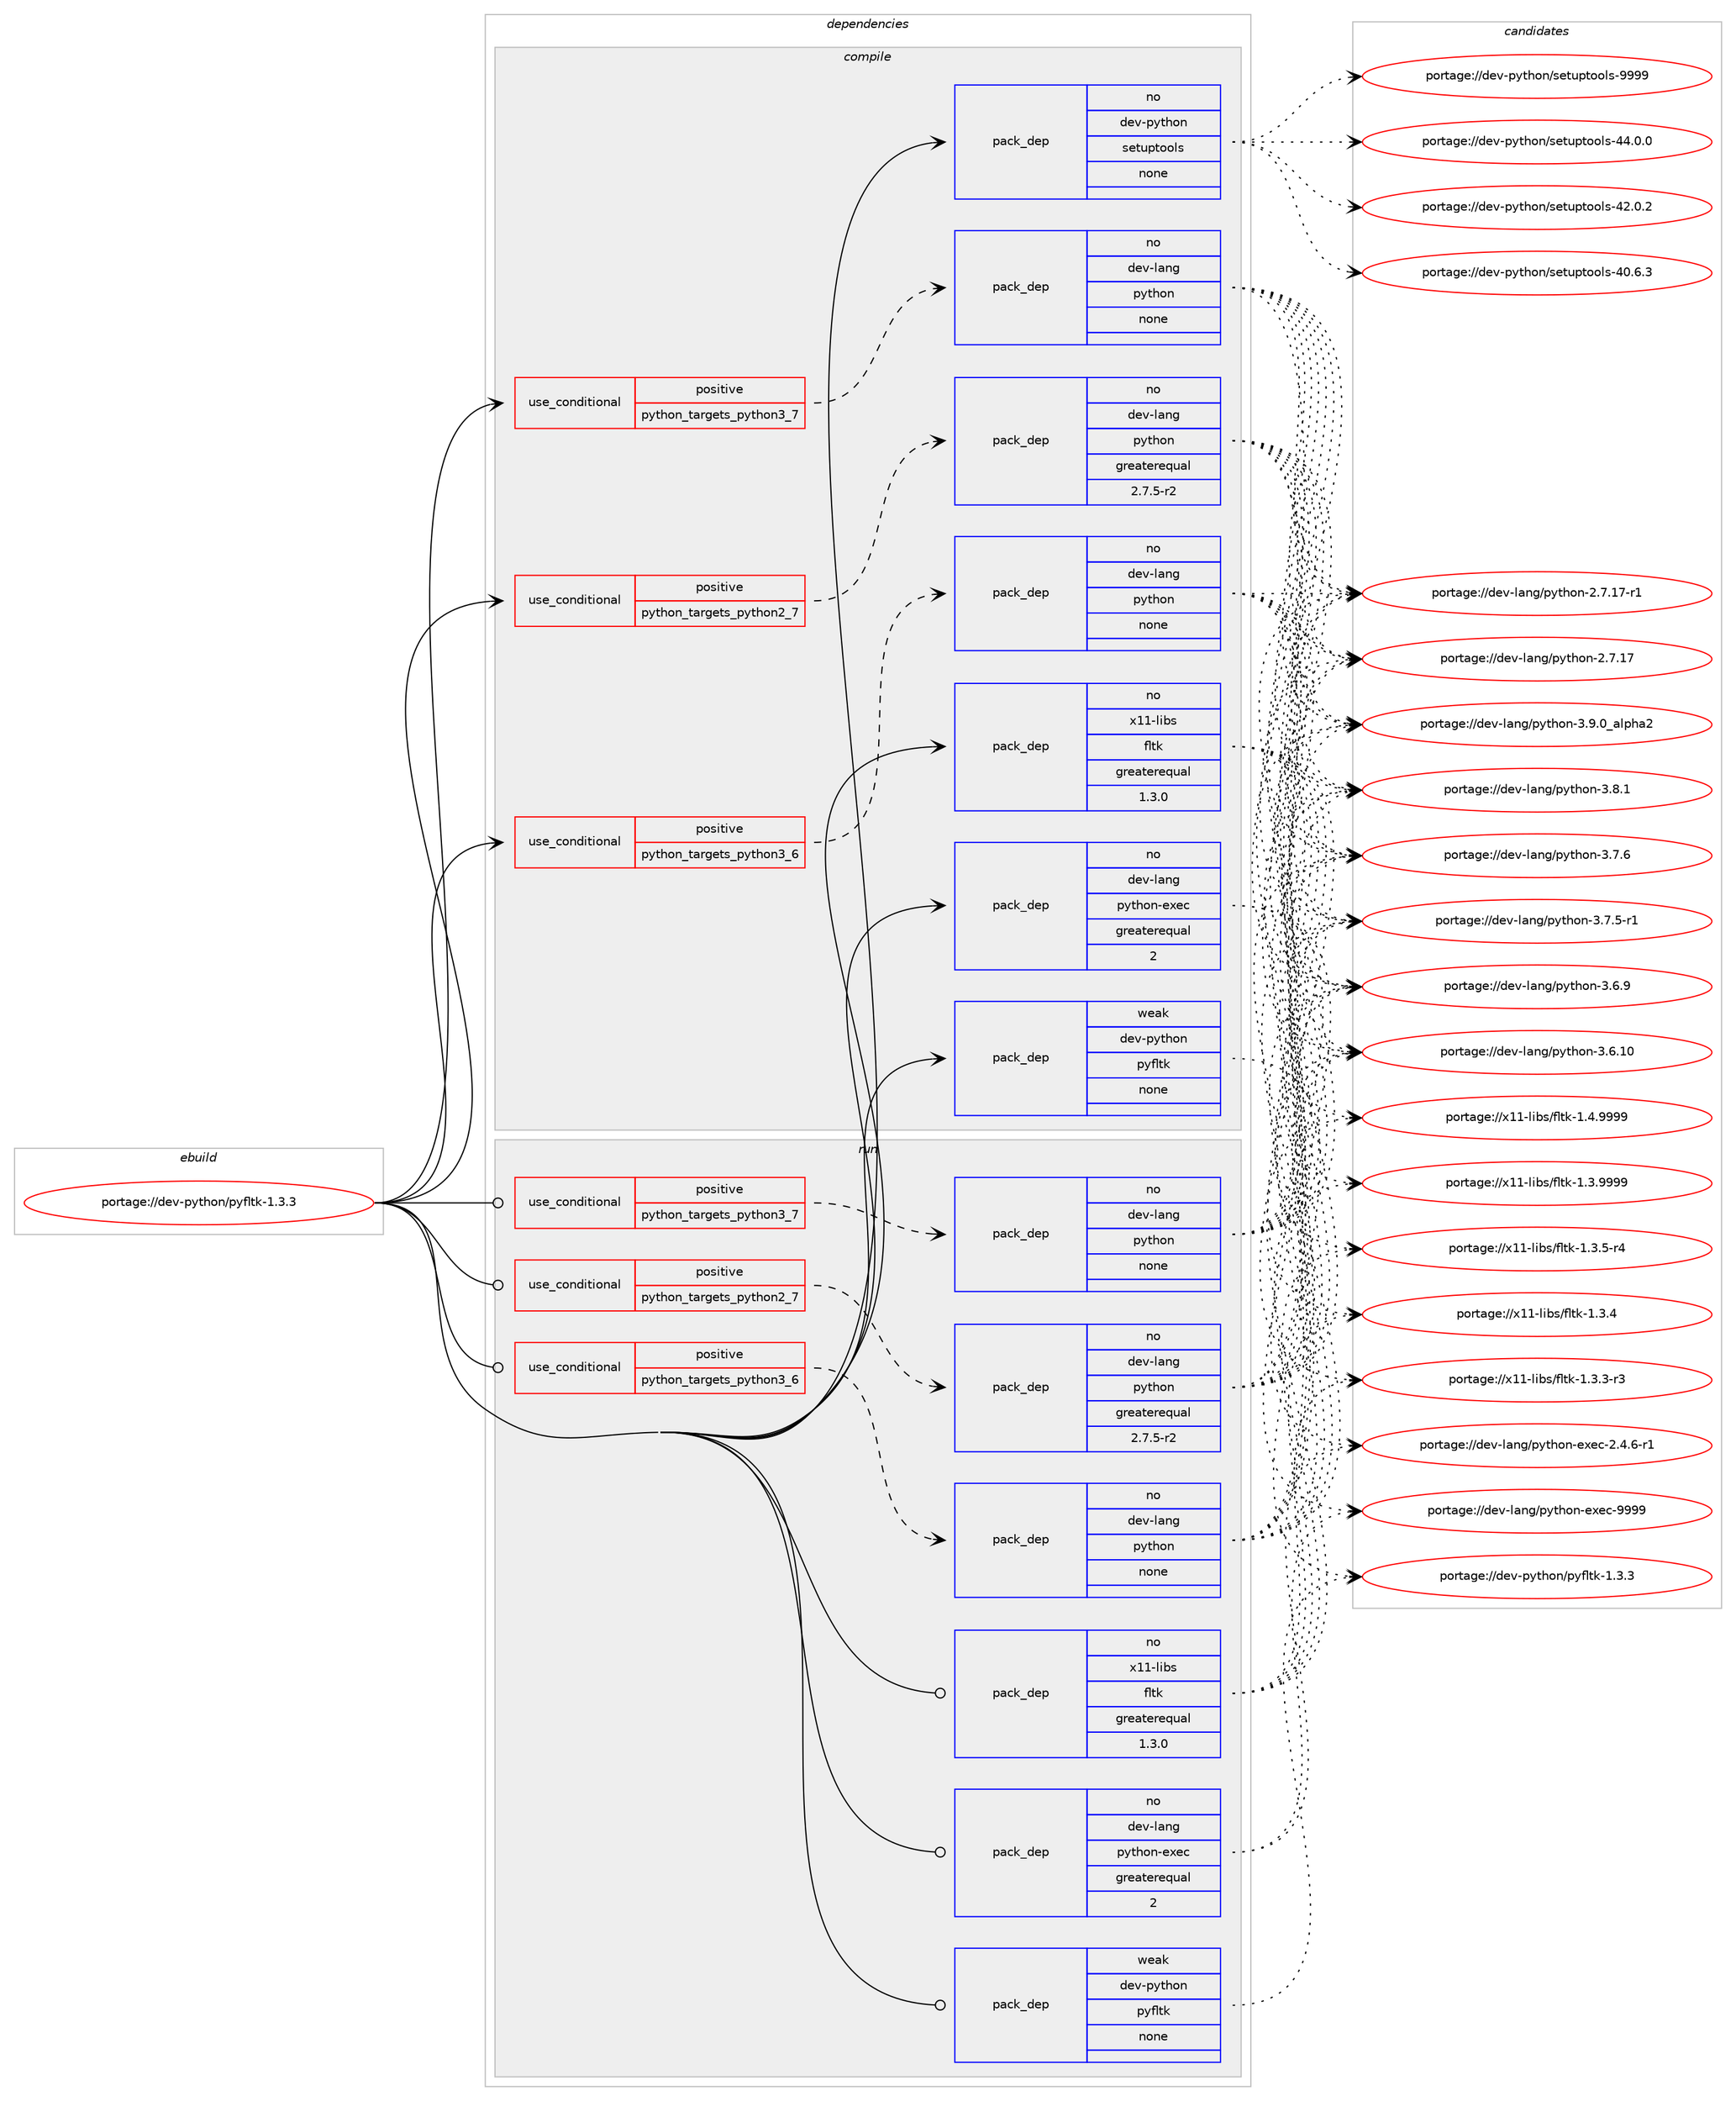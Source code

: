 digraph prolog {

# *************
# Graph options
# *************

newrank=true;
concentrate=true;
compound=true;
graph [rankdir=LR,fontname=Helvetica,fontsize=10,ranksep=1.5];#, ranksep=2.5, nodesep=0.2];
edge  [arrowhead=vee];
node  [fontname=Helvetica,fontsize=10];

# **********
# The ebuild
# **********

subgraph cluster_leftcol {
color=gray;
rank=same;
label=<<i>ebuild</i>>;
id [label="portage://dev-python/pyfltk-1.3.3", color=red, width=4, href="../dev-python/pyfltk-1.3.3.svg"];
}

# ****************
# The dependencies
# ****************

subgraph cluster_midcol {
color=gray;
label=<<i>dependencies</i>>;
subgraph cluster_compile {
fillcolor="#eeeeee";
style=filled;
label=<<i>compile</i>>;
subgraph cond109527 {
dependency438342 [label=<<TABLE BORDER="0" CELLBORDER="1" CELLSPACING="0" CELLPADDING="4"><TR><TD ROWSPAN="3" CELLPADDING="10">use_conditional</TD></TR><TR><TD>positive</TD></TR><TR><TD>python_targets_python2_7</TD></TR></TABLE>>, shape=none, color=red];
subgraph pack323877 {
dependency438343 [label=<<TABLE BORDER="0" CELLBORDER="1" CELLSPACING="0" CELLPADDING="4" WIDTH="220"><TR><TD ROWSPAN="6" CELLPADDING="30">pack_dep</TD></TR><TR><TD WIDTH="110">no</TD></TR><TR><TD>dev-lang</TD></TR><TR><TD>python</TD></TR><TR><TD>greaterequal</TD></TR><TR><TD>2.7.5-r2</TD></TR></TABLE>>, shape=none, color=blue];
}
dependency438342:e -> dependency438343:w [weight=20,style="dashed",arrowhead="vee"];
}
id:e -> dependency438342:w [weight=20,style="solid",arrowhead="vee"];
subgraph cond109528 {
dependency438344 [label=<<TABLE BORDER="0" CELLBORDER="1" CELLSPACING="0" CELLPADDING="4"><TR><TD ROWSPAN="3" CELLPADDING="10">use_conditional</TD></TR><TR><TD>positive</TD></TR><TR><TD>python_targets_python3_6</TD></TR></TABLE>>, shape=none, color=red];
subgraph pack323878 {
dependency438345 [label=<<TABLE BORDER="0" CELLBORDER="1" CELLSPACING="0" CELLPADDING="4" WIDTH="220"><TR><TD ROWSPAN="6" CELLPADDING="30">pack_dep</TD></TR><TR><TD WIDTH="110">no</TD></TR><TR><TD>dev-lang</TD></TR><TR><TD>python</TD></TR><TR><TD>none</TD></TR><TR><TD></TD></TR></TABLE>>, shape=none, color=blue];
}
dependency438344:e -> dependency438345:w [weight=20,style="dashed",arrowhead="vee"];
}
id:e -> dependency438344:w [weight=20,style="solid",arrowhead="vee"];
subgraph cond109529 {
dependency438346 [label=<<TABLE BORDER="0" CELLBORDER="1" CELLSPACING="0" CELLPADDING="4"><TR><TD ROWSPAN="3" CELLPADDING="10">use_conditional</TD></TR><TR><TD>positive</TD></TR><TR><TD>python_targets_python3_7</TD></TR></TABLE>>, shape=none, color=red];
subgraph pack323879 {
dependency438347 [label=<<TABLE BORDER="0" CELLBORDER="1" CELLSPACING="0" CELLPADDING="4" WIDTH="220"><TR><TD ROWSPAN="6" CELLPADDING="30">pack_dep</TD></TR><TR><TD WIDTH="110">no</TD></TR><TR><TD>dev-lang</TD></TR><TR><TD>python</TD></TR><TR><TD>none</TD></TR><TR><TD></TD></TR></TABLE>>, shape=none, color=blue];
}
dependency438346:e -> dependency438347:w [weight=20,style="dashed",arrowhead="vee"];
}
id:e -> dependency438346:w [weight=20,style="solid",arrowhead="vee"];
subgraph pack323880 {
dependency438348 [label=<<TABLE BORDER="0" CELLBORDER="1" CELLSPACING="0" CELLPADDING="4" WIDTH="220"><TR><TD ROWSPAN="6" CELLPADDING="30">pack_dep</TD></TR><TR><TD WIDTH="110">no</TD></TR><TR><TD>dev-lang</TD></TR><TR><TD>python-exec</TD></TR><TR><TD>greaterequal</TD></TR><TR><TD>2</TD></TR></TABLE>>, shape=none, color=blue];
}
id:e -> dependency438348:w [weight=20,style="solid",arrowhead="vee"];
subgraph pack323881 {
dependency438349 [label=<<TABLE BORDER="0" CELLBORDER="1" CELLSPACING="0" CELLPADDING="4" WIDTH="220"><TR><TD ROWSPAN="6" CELLPADDING="30">pack_dep</TD></TR><TR><TD WIDTH="110">no</TD></TR><TR><TD>dev-python</TD></TR><TR><TD>setuptools</TD></TR><TR><TD>none</TD></TR><TR><TD></TD></TR></TABLE>>, shape=none, color=blue];
}
id:e -> dependency438349:w [weight=20,style="solid",arrowhead="vee"];
subgraph pack323882 {
dependency438350 [label=<<TABLE BORDER="0" CELLBORDER="1" CELLSPACING="0" CELLPADDING="4" WIDTH="220"><TR><TD ROWSPAN="6" CELLPADDING="30">pack_dep</TD></TR><TR><TD WIDTH="110">no</TD></TR><TR><TD>x11-libs</TD></TR><TR><TD>fltk</TD></TR><TR><TD>greaterequal</TD></TR><TR><TD>1.3.0</TD></TR></TABLE>>, shape=none, color=blue];
}
id:e -> dependency438350:w [weight=20,style="solid",arrowhead="vee"];
subgraph pack323883 {
dependency438351 [label=<<TABLE BORDER="0" CELLBORDER="1" CELLSPACING="0" CELLPADDING="4" WIDTH="220"><TR><TD ROWSPAN="6" CELLPADDING="30">pack_dep</TD></TR><TR><TD WIDTH="110">weak</TD></TR><TR><TD>dev-python</TD></TR><TR><TD>pyfltk</TD></TR><TR><TD>none</TD></TR><TR><TD></TD></TR></TABLE>>, shape=none, color=blue];
}
id:e -> dependency438351:w [weight=20,style="solid",arrowhead="vee"];
}
subgraph cluster_compileandrun {
fillcolor="#eeeeee";
style=filled;
label=<<i>compile and run</i>>;
}
subgraph cluster_run {
fillcolor="#eeeeee";
style=filled;
label=<<i>run</i>>;
subgraph cond109530 {
dependency438352 [label=<<TABLE BORDER="0" CELLBORDER="1" CELLSPACING="0" CELLPADDING="4"><TR><TD ROWSPAN="3" CELLPADDING="10">use_conditional</TD></TR><TR><TD>positive</TD></TR><TR><TD>python_targets_python2_7</TD></TR></TABLE>>, shape=none, color=red];
subgraph pack323884 {
dependency438353 [label=<<TABLE BORDER="0" CELLBORDER="1" CELLSPACING="0" CELLPADDING="4" WIDTH="220"><TR><TD ROWSPAN="6" CELLPADDING="30">pack_dep</TD></TR><TR><TD WIDTH="110">no</TD></TR><TR><TD>dev-lang</TD></TR><TR><TD>python</TD></TR><TR><TD>greaterequal</TD></TR><TR><TD>2.7.5-r2</TD></TR></TABLE>>, shape=none, color=blue];
}
dependency438352:e -> dependency438353:w [weight=20,style="dashed",arrowhead="vee"];
}
id:e -> dependency438352:w [weight=20,style="solid",arrowhead="odot"];
subgraph cond109531 {
dependency438354 [label=<<TABLE BORDER="0" CELLBORDER="1" CELLSPACING="0" CELLPADDING="4"><TR><TD ROWSPAN="3" CELLPADDING="10">use_conditional</TD></TR><TR><TD>positive</TD></TR><TR><TD>python_targets_python3_6</TD></TR></TABLE>>, shape=none, color=red];
subgraph pack323885 {
dependency438355 [label=<<TABLE BORDER="0" CELLBORDER="1" CELLSPACING="0" CELLPADDING="4" WIDTH="220"><TR><TD ROWSPAN="6" CELLPADDING="30">pack_dep</TD></TR><TR><TD WIDTH="110">no</TD></TR><TR><TD>dev-lang</TD></TR><TR><TD>python</TD></TR><TR><TD>none</TD></TR><TR><TD></TD></TR></TABLE>>, shape=none, color=blue];
}
dependency438354:e -> dependency438355:w [weight=20,style="dashed",arrowhead="vee"];
}
id:e -> dependency438354:w [weight=20,style="solid",arrowhead="odot"];
subgraph cond109532 {
dependency438356 [label=<<TABLE BORDER="0" CELLBORDER="1" CELLSPACING="0" CELLPADDING="4"><TR><TD ROWSPAN="3" CELLPADDING="10">use_conditional</TD></TR><TR><TD>positive</TD></TR><TR><TD>python_targets_python3_7</TD></TR></TABLE>>, shape=none, color=red];
subgraph pack323886 {
dependency438357 [label=<<TABLE BORDER="0" CELLBORDER="1" CELLSPACING="0" CELLPADDING="4" WIDTH="220"><TR><TD ROWSPAN="6" CELLPADDING="30">pack_dep</TD></TR><TR><TD WIDTH="110">no</TD></TR><TR><TD>dev-lang</TD></TR><TR><TD>python</TD></TR><TR><TD>none</TD></TR><TR><TD></TD></TR></TABLE>>, shape=none, color=blue];
}
dependency438356:e -> dependency438357:w [weight=20,style="dashed",arrowhead="vee"];
}
id:e -> dependency438356:w [weight=20,style="solid",arrowhead="odot"];
subgraph pack323887 {
dependency438358 [label=<<TABLE BORDER="0" CELLBORDER="1" CELLSPACING="0" CELLPADDING="4" WIDTH="220"><TR><TD ROWSPAN="6" CELLPADDING="30">pack_dep</TD></TR><TR><TD WIDTH="110">no</TD></TR><TR><TD>dev-lang</TD></TR><TR><TD>python-exec</TD></TR><TR><TD>greaterequal</TD></TR><TR><TD>2</TD></TR></TABLE>>, shape=none, color=blue];
}
id:e -> dependency438358:w [weight=20,style="solid",arrowhead="odot"];
subgraph pack323888 {
dependency438359 [label=<<TABLE BORDER="0" CELLBORDER="1" CELLSPACING="0" CELLPADDING="4" WIDTH="220"><TR><TD ROWSPAN="6" CELLPADDING="30">pack_dep</TD></TR><TR><TD WIDTH="110">no</TD></TR><TR><TD>x11-libs</TD></TR><TR><TD>fltk</TD></TR><TR><TD>greaterequal</TD></TR><TR><TD>1.3.0</TD></TR></TABLE>>, shape=none, color=blue];
}
id:e -> dependency438359:w [weight=20,style="solid",arrowhead="odot"];
subgraph pack323889 {
dependency438360 [label=<<TABLE BORDER="0" CELLBORDER="1" CELLSPACING="0" CELLPADDING="4" WIDTH="220"><TR><TD ROWSPAN="6" CELLPADDING="30">pack_dep</TD></TR><TR><TD WIDTH="110">weak</TD></TR><TR><TD>dev-python</TD></TR><TR><TD>pyfltk</TD></TR><TR><TD>none</TD></TR><TR><TD></TD></TR></TABLE>>, shape=none, color=blue];
}
id:e -> dependency438360:w [weight=20,style="solid",arrowhead="odot"];
}
}

# **************
# The candidates
# **************

subgraph cluster_choices {
rank=same;
color=gray;
label=<<i>candidates</i>>;

subgraph choice323877 {
color=black;
nodesep=1;
choice10010111845108971101034711212111610411111045514657464895971081121049750 [label="portage://dev-lang/python-3.9.0_alpha2", color=red, width=4,href="../dev-lang/python-3.9.0_alpha2.svg"];
choice100101118451089711010347112121116104111110455146564649 [label="portage://dev-lang/python-3.8.1", color=red, width=4,href="../dev-lang/python-3.8.1.svg"];
choice100101118451089711010347112121116104111110455146554654 [label="portage://dev-lang/python-3.7.6", color=red, width=4,href="../dev-lang/python-3.7.6.svg"];
choice1001011184510897110103471121211161041111104551465546534511449 [label="portage://dev-lang/python-3.7.5-r1", color=red, width=4,href="../dev-lang/python-3.7.5-r1.svg"];
choice100101118451089711010347112121116104111110455146544657 [label="portage://dev-lang/python-3.6.9", color=red, width=4,href="../dev-lang/python-3.6.9.svg"];
choice10010111845108971101034711212111610411111045514654464948 [label="portage://dev-lang/python-3.6.10", color=red, width=4,href="../dev-lang/python-3.6.10.svg"];
choice100101118451089711010347112121116104111110455046554649554511449 [label="portage://dev-lang/python-2.7.17-r1", color=red, width=4,href="../dev-lang/python-2.7.17-r1.svg"];
choice10010111845108971101034711212111610411111045504655464955 [label="portage://dev-lang/python-2.7.17", color=red, width=4,href="../dev-lang/python-2.7.17.svg"];
dependency438343:e -> choice10010111845108971101034711212111610411111045514657464895971081121049750:w [style=dotted,weight="100"];
dependency438343:e -> choice100101118451089711010347112121116104111110455146564649:w [style=dotted,weight="100"];
dependency438343:e -> choice100101118451089711010347112121116104111110455146554654:w [style=dotted,weight="100"];
dependency438343:e -> choice1001011184510897110103471121211161041111104551465546534511449:w [style=dotted,weight="100"];
dependency438343:e -> choice100101118451089711010347112121116104111110455146544657:w [style=dotted,weight="100"];
dependency438343:e -> choice10010111845108971101034711212111610411111045514654464948:w [style=dotted,weight="100"];
dependency438343:e -> choice100101118451089711010347112121116104111110455046554649554511449:w [style=dotted,weight="100"];
dependency438343:e -> choice10010111845108971101034711212111610411111045504655464955:w [style=dotted,weight="100"];
}
subgraph choice323878 {
color=black;
nodesep=1;
choice10010111845108971101034711212111610411111045514657464895971081121049750 [label="portage://dev-lang/python-3.9.0_alpha2", color=red, width=4,href="../dev-lang/python-3.9.0_alpha2.svg"];
choice100101118451089711010347112121116104111110455146564649 [label="portage://dev-lang/python-3.8.1", color=red, width=4,href="../dev-lang/python-3.8.1.svg"];
choice100101118451089711010347112121116104111110455146554654 [label="portage://dev-lang/python-3.7.6", color=red, width=4,href="../dev-lang/python-3.7.6.svg"];
choice1001011184510897110103471121211161041111104551465546534511449 [label="portage://dev-lang/python-3.7.5-r1", color=red, width=4,href="../dev-lang/python-3.7.5-r1.svg"];
choice100101118451089711010347112121116104111110455146544657 [label="portage://dev-lang/python-3.6.9", color=red, width=4,href="../dev-lang/python-3.6.9.svg"];
choice10010111845108971101034711212111610411111045514654464948 [label="portage://dev-lang/python-3.6.10", color=red, width=4,href="../dev-lang/python-3.6.10.svg"];
choice100101118451089711010347112121116104111110455046554649554511449 [label="portage://dev-lang/python-2.7.17-r1", color=red, width=4,href="../dev-lang/python-2.7.17-r1.svg"];
choice10010111845108971101034711212111610411111045504655464955 [label="portage://dev-lang/python-2.7.17", color=red, width=4,href="../dev-lang/python-2.7.17.svg"];
dependency438345:e -> choice10010111845108971101034711212111610411111045514657464895971081121049750:w [style=dotted,weight="100"];
dependency438345:e -> choice100101118451089711010347112121116104111110455146564649:w [style=dotted,weight="100"];
dependency438345:e -> choice100101118451089711010347112121116104111110455146554654:w [style=dotted,weight="100"];
dependency438345:e -> choice1001011184510897110103471121211161041111104551465546534511449:w [style=dotted,weight="100"];
dependency438345:e -> choice100101118451089711010347112121116104111110455146544657:w [style=dotted,weight="100"];
dependency438345:e -> choice10010111845108971101034711212111610411111045514654464948:w [style=dotted,weight="100"];
dependency438345:e -> choice100101118451089711010347112121116104111110455046554649554511449:w [style=dotted,weight="100"];
dependency438345:e -> choice10010111845108971101034711212111610411111045504655464955:w [style=dotted,weight="100"];
}
subgraph choice323879 {
color=black;
nodesep=1;
choice10010111845108971101034711212111610411111045514657464895971081121049750 [label="portage://dev-lang/python-3.9.0_alpha2", color=red, width=4,href="../dev-lang/python-3.9.0_alpha2.svg"];
choice100101118451089711010347112121116104111110455146564649 [label="portage://dev-lang/python-3.8.1", color=red, width=4,href="../dev-lang/python-3.8.1.svg"];
choice100101118451089711010347112121116104111110455146554654 [label="portage://dev-lang/python-3.7.6", color=red, width=4,href="../dev-lang/python-3.7.6.svg"];
choice1001011184510897110103471121211161041111104551465546534511449 [label="portage://dev-lang/python-3.7.5-r1", color=red, width=4,href="../dev-lang/python-3.7.5-r1.svg"];
choice100101118451089711010347112121116104111110455146544657 [label="portage://dev-lang/python-3.6.9", color=red, width=4,href="../dev-lang/python-3.6.9.svg"];
choice10010111845108971101034711212111610411111045514654464948 [label="portage://dev-lang/python-3.6.10", color=red, width=4,href="../dev-lang/python-3.6.10.svg"];
choice100101118451089711010347112121116104111110455046554649554511449 [label="portage://dev-lang/python-2.7.17-r1", color=red, width=4,href="../dev-lang/python-2.7.17-r1.svg"];
choice10010111845108971101034711212111610411111045504655464955 [label="portage://dev-lang/python-2.7.17", color=red, width=4,href="../dev-lang/python-2.7.17.svg"];
dependency438347:e -> choice10010111845108971101034711212111610411111045514657464895971081121049750:w [style=dotted,weight="100"];
dependency438347:e -> choice100101118451089711010347112121116104111110455146564649:w [style=dotted,weight="100"];
dependency438347:e -> choice100101118451089711010347112121116104111110455146554654:w [style=dotted,weight="100"];
dependency438347:e -> choice1001011184510897110103471121211161041111104551465546534511449:w [style=dotted,weight="100"];
dependency438347:e -> choice100101118451089711010347112121116104111110455146544657:w [style=dotted,weight="100"];
dependency438347:e -> choice10010111845108971101034711212111610411111045514654464948:w [style=dotted,weight="100"];
dependency438347:e -> choice100101118451089711010347112121116104111110455046554649554511449:w [style=dotted,weight="100"];
dependency438347:e -> choice10010111845108971101034711212111610411111045504655464955:w [style=dotted,weight="100"];
}
subgraph choice323880 {
color=black;
nodesep=1;
choice10010111845108971101034711212111610411111045101120101994557575757 [label="portage://dev-lang/python-exec-9999", color=red, width=4,href="../dev-lang/python-exec-9999.svg"];
choice10010111845108971101034711212111610411111045101120101994550465246544511449 [label="portage://dev-lang/python-exec-2.4.6-r1", color=red, width=4,href="../dev-lang/python-exec-2.4.6-r1.svg"];
dependency438348:e -> choice10010111845108971101034711212111610411111045101120101994557575757:w [style=dotted,weight="100"];
dependency438348:e -> choice10010111845108971101034711212111610411111045101120101994550465246544511449:w [style=dotted,weight="100"];
}
subgraph choice323881 {
color=black;
nodesep=1;
choice10010111845112121116104111110471151011161171121161111111081154557575757 [label="portage://dev-python/setuptools-9999", color=red, width=4,href="../dev-python/setuptools-9999.svg"];
choice100101118451121211161041111104711510111611711211611111110811545525246484648 [label="portage://dev-python/setuptools-44.0.0", color=red, width=4,href="../dev-python/setuptools-44.0.0.svg"];
choice100101118451121211161041111104711510111611711211611111110811545525046484650 [label="portage://dev-python/setuptools-42.0.2", color=red, width=4,href="../dev-python/setuptools-42.0.2.svg"];
choice100101118451121211161041111104711510111611711211611111110811545524846544651 [label="portage://dev-python/setuptools-40.6.3", color=red, width=4,href="../dev-python/setuptools-40.6.3.svg"];
dependency438349:e -> choice10010111845112121116104111110471151011161171121161111111081154557575757:w [style=dotted,weight="100"];
dependency438349:e -> choice100101118451121211161041111104711510111611711211611111110811545525246484648:w [style=dotted,weight="100"];
dependency438349:e -> choice100101118451121211161041111104711510111611711211611111110811545525046484650:w [style=dotted,weight="100"];
dependency438349:e -> choice100101118451121211161041111104711510111611711211611111110811545524846544651:w [style=dotted,weight="100"];
}
subgraph choice323882 {
color=black;
nodesep=1;
choice1204949451081059811547102108116107454946524657575757 [label="portage://x11-libs/fltk-1.4.9999", color=red, width=4,href="../x11-libs/fltk-1.4.9999.svg"];
choice1204949451081059811547102108116107454946514657575757 [label="portage://x11-libs/fltk-1.3.9999", color=red, width=4,href="../x11-libs/fltk-1.3.9999.svg"];
choice12049494510810598115471021081161074549465146534511452 [label="portage://x11-libs/fltk-1.3.5-r4", color=red, width=4,href="../x11-libs/fltk-1.3.5-r4.svg"];
choice1204949451081059811547102108116107454946514652 [label="portage://x11-libs/fltk-1.3.4", color=red, width=4,href="../x11-libs/fltk-1.3.4.svg"];
choice12049494510810598115471021081161074549465146514511451 [label="portage://x11-libs/fltk-1.3.3-r3", color=red, width=4,href="../x11-libs/fltk-1.3.3-r3.svg"];
dependency438350:e -> choice1204949451081059811547102108116107454946524657575757:w [style=dotted,weight="100"];
dependency438350:e -> choice1204949451081059811547102108116107454946514657575757:w [style=dotted,weight="100"];
dependency438350:e -> choice12049494510810598115471021081161074549465146534511452:w [style=dotted,weight="100"];
dependency438350:e -> choice1204949451081059811547102108116107454946514652:w [style=dotted,weight="100"];
dependency438350:e -> choice12049494510810598115471021081161074549465146514511451:w [style=dotted,weight="100"];
}
subgraph choice323883 {
color=black;
nodesep=1;
choice1001011184511212111610411111047112121102108116107454946514651 [label="portage://dev-python/pyfltk-1.3.3", color=red, width=4,href="../dev-python/pyfltk-1.3.3.svg"];
dependency438351:e -> choice1001011184511212111610411111047112121102108116107454946514651:w [style=dotted,weight="100"];
}
subgraph choice323884 {
color=black;
nodesep=1;
choice10010111845108971101034711212111610411111045514657464895971081121049750 [label="portage://dev-lang/python-3.9.0_alpha2", color=red, width=4,href="../dev-lang/python-3.9.0_alpha2.svg"];
choice100101118451089711010347112121116104111110455146564649 [label="portage://dev-lang/python-3.8.1", color=red, width=4,href="../dev-lang/python-3.8.1.svg"];
choice100101118451089711010347112121116104111110455146554654 [label="portage://dev-lang/python-3.7.6", color=red, width=4,href="../dev-lang/python-3.7.6.svg"];
choice1001011184510897110103471121211161041111104551465546534511449 [label="portage://dev-lang/python-3.7.5-r1", color=red, width=4,href="../dev-lang/python-3.7.5-r1.svg"];
choice100101118451089711010347112121116104111110455146544657 [label="portage://dev-lang/python-3.6.9", color=red, width=4,href="../dev-lang/python-3.6.9.svg"];
choice10010111845108971101034711212111610411111045514654464948 [label="portage://dev-lang/python-3.6.10", color=red, width=4,href="../dev-lang/python-3.6.10.svg"];
choice100101118451089711010347112121116104111110455046554649554511449 [label="portage://dev-lang/python-2.7.17-r1", color=red, width=4,href="../dev-lang/python-2.7.17-r1.svg"];
choice10010111845108971101034711212111610411111045504655464955 [label="portage://dev-lang/python-2.7.17", color=red, width=4,href="../dev-lang/python-2.7.17.svg"];
dependency438353:e -> choice10010111845108971101034711212111610411111045514657464895971081121049750:w [style=dotted,weight="100"];
dependency438353:e -> choice100101118451089711010347112121116104111110455146564649:w [style=dotted,weight="100"];
dependency438353:e -> choice100101118451089711010347112121116104111110455146554654:w [style=dotted,weight="100"];
dependency438353:e -> choice1001011184510897110103471121211161041111104551465546534511449:w [style=dotted,weight="100"];
dependency438353:e -> choice100101118451089711010347112121116104111110455146544657:w [style=dotted,weight="100"];
dependency438353:e -> choice10010111845108971101034711212111610411111045514654464948:w [style=dotted,weight="100"];
dependency438353:e -> choice100101118451089711010347112121116104111110455046554649554511449:w [style=dotted,weight="100"];
dependency438353:e -> choice10010111845108971101034711212111610411111045504655464955:w [style=dotted,weight="100"];
}
subgraph choice323885 {
color=black;
nodesep=1;
choice10010111845108971101034711212111610411111045514657464895971081121049750 [label="portage://dev-lang/python-3.9.0_alpha2", color=red, width=4,href="../dev-lang/python-3.9.0_alpha2.svg"];
choice100101118451089711010347112121116104111110455146564649 [label="portage://dev-lang/python-3.8.1", color=red, width=4,href="../dev-lang/python-3.8.1.svg"];
choice100101118451089711010347112121116104111110455146554654 [label="portage://dev-lang/python-3.7.6", color=red, width=4,href="../dev-lang/python-3.7.6.svg"];
choice1001011184510897110103471121211161041111104551465546534511449 [label="portage://dev-lang/python-3.7.5-r1", color=red, width=4,href="../dev-lang/python-3.7.5-r1.svg"];
choice100101118451089711010347112121116104111110455146544657 [label="portage://dev-lang/python-3.6.9", color=red, width=4,href="../dev-lang/python-3.6.9.svg"];
choice10010111845108971101034711212111610411111045514654464948 [label="portage://dev-lang/python-3.6.10", color=red, width=4,href="../dev-lang/python-3.6.10.svg"];
choice100101118451089711010347112121116104111110455046554649554511449 [label="portage://dev-lang/python-2.7.17-r1", color=red, width=4,href="../dev-lang/python-2.7.17-r1.svg"];
choice10010111845108971101034711212111610411111045504655464955 [label="portage://dev-lang/python-2.7.17", color=red, width=4,href="../dev-lang/python-2.7.17.svg"];
dependency438355:e -> choice10010111845108971101034711212111610411111045514657464895971081121049750:w [style=dotted,weight="100"];
dependency438355:e -> choice100101118451089711010347112121116104111110455146564649:w [style=dotted,weight="100"];
dependency438355:e -> choice100101118451089711010347112121116104111110455146554654:w [style=dotted,weight="100"];
dependency438355:e -> choice1001011184510897110103471121211161041111104551465546534511449:w [style=dotted,weight="100"];
dependency438355:e -> choice100101118451089711010347112121116104111110455146544657:w [style=dotted,weight="100"];
dependency438355:e -> choice10010111845108971101034711212111610411111045514654464948:w [style=dotted,weight="100"];
dependency438355:e -> choice100101118451089711010347112121116104111110455046554649554511449:w [style=dotted,weight="100"];
dependency438355:e -> choice10010111845108971101034711212111610411111045504655464955:w [style=dotted,weight="100"];
}
subgraph choice323886 {
color=black;
nodesep=1;
choice10010111845108971101034711212111610411111045514657464895971081121049750 [label="portage://dev-lang/python-3.9.0_alpha2", color=red, width=4,href="../dev-lang/python-3.9.0_alpha2.svg"];
choice100101118451089711010347112121116104111110455146564649 [label="portage://dev-lang/python-3.8.1", color=red, width=4,href="../dev-lang/python-3.8.1.svg"];
choice100101118451089711010347112121116104111110455146554654 [label="portage://dev-lang/python-3.7.6", color=red, width=4,href="../dev-lang/python-3.7.6.svg"];
choice1001011184510897110103471121211161041111104551465546534511449 [label="portage://dev-lang/python-3.7.5-r1", color=red, width=4,href="../dev-lang/python-3.7.5-r1.svg"];
choice100101118451089711010347112121116104111110455146544657 [label="portage://dev-lang/python-3.6.9", color=red, width=4,href="../dev-lang/python-3.6.9.svg"];
choice10010111845108971101034711212111610411111045514654464948 [label="portage://dev-lang/python-3.6.10", color=red, width=4,href="../dev-lang/python-3.6.10.svg"];
choice100101118451089711010347112121116104111110455046554649554511449 [label="portage://dev-lang/python-2.7.17-r1", color=red, width=4,href="../dev-lang/python-2.7.17-r1.svg"];
choice10010111845108971101034711212111610411111045504655464955 [label="portage://dev-lang/python-2.7.17", color=red, width=4,href="../dev-lang/python-2.7.17.svg"];
dependency438357:e -> choice10010111845108971101034711212111610411111045514657464895971081121049750:w [style=dotted,weight="100"];
dependency438357:e -> choice100101118451089711010347112121116104111110455146564649:w [style=dotted,weight="100"];
dependency438357:e -> choice100101118451089711010347112121116104111110455146554654:w [style=dotted,weight="100"];
dependency438357:e -> choice1001011184510897110103471121211161041111104551465546534511449:w [style=dotted,weight="100"];
dependency438357:e -> choice100101118451089711010347112121116104111110455146544657:w [style=dotted,weight="100"];
dependency438357:e -> choice10010111845108971101034711212111610411111045514654464948:w [style=dotted,weight="100"];
dependency438357:e -> choice100101118451089711010347112121116104111110455046554649554511449:w [style=dotted,weight="100"];
dependency438357:e -> choice10010111845108971101034711212111610411111045504655464955:w [style=dotted,weight="100"];
}
subgraph choice323887 {
color=black;
nodesep=1;
choice10010111845108971101034711212111610411111045101120101994557575757 [label="portage://dev-lang/python-exec-9999", color=red, width=4,href="../dev-lang/python-exec-9999.svg"];
choice10010111845108971101034711212111610411111045101120101994550465246544511449 [label="portage://dev-lang/python-exec-2.4.6-r1", color=red, width=4,href="../dev-lang/python-exec-2.4.6-r1.svg"];
dependency438358:e -> choice10010111845108971101034711212111610411111045101120101994557575757:w [style=dotted,weight="100"];
dependency438358:e -> choice10010111845108971101034711212111610411111045101120101994550465246544511449:w [style=dotted,weight="100"];
}
subgraph choice323888 {
color=black;
nodesep=1;
choice1204949451081059811547102108116107454946524657575757 [label="portage://x11-libs/fltk-1.4.9999", color=red, width=4,href="../x11-libs/fltk-1.4.9999.svg"];
choice1204949451081059811547102108116107454946514657575757 [label="portage://x11-libs/fltk-1.3.9999", color=red, width=4,href="../x11-libs/fltk-1.3.9999.svg"];
choice12049494510810598115471021081161074549465146534511452 [label="portage://x11-libs/fltk-1.3.5-r4", color=red, width=4,href="../x11-libs/fltk-1.3.5-r4.svg"];
choice1204949451081059811547102108116107454946514652 [label="portage://x11-libs/fltk-1.3.4", color=red, width=4,href="../x11-libs/fltk-1.3.4.svg"];
choice12049494510810598115471021081161074549465146514511451 [label="portage://x11-libs/fltk-1.3.3-r3", color=red, width=4,href="../x11-libs/fltk-1.3.3-r3.svg"];
dependency438359:e -> choice1204949451081059811547102108116107454946524657575757:w [style=dotted,weight="100"];
dependency438359:e -> choice1204949451081059811547102108116107454946514657575757:w [style=dotted,weight="100"];
dependency438359:e -> choice12049494510810598115471021081161074549465146534511452:w [style=dotted,weight="100"];
dependency438359:e -> choice1204949451081059811547102108116107454946514652:w [style=dotted,weight="100"];
dependency438359:e -> choice12049494510810598115471021081161074549465146514511451:w [style=dotted,weight="100"];
}
subgraph choice323889 {
color=black;
nodesep=1;
choice1001011184511212111610411111047112121102108116107454946514651 [label="portage://dev-python/pyfltk-1.3.3", color=red, width=4,href="../dev-python/pyfltk-1.3.3.svg"];
dependency438360:e -> choice1001011184511212111610411111047112121102108116107454946514651:w [style=dotted,weight="100"];
}
}

}
